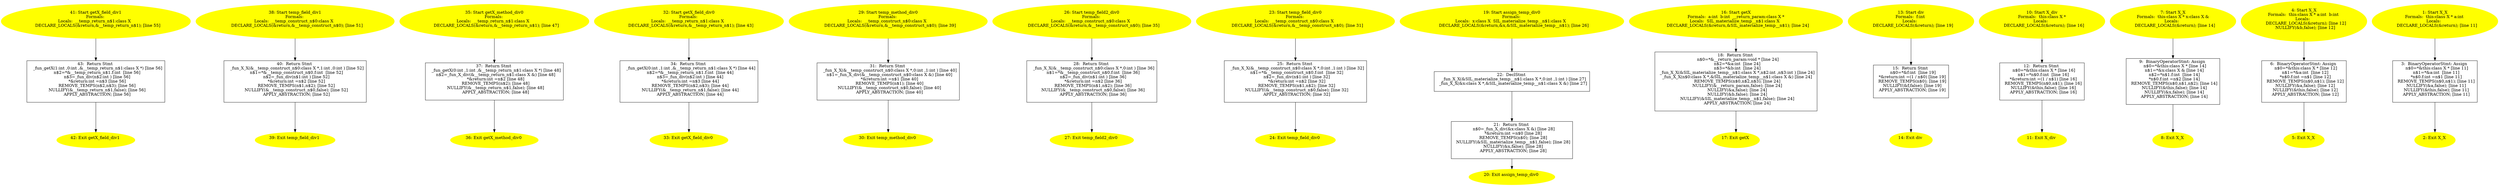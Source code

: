 digraph iCFG {
43 [label="43:  Return Stmt \n   _fun_getX(1:int ,0:int ,&__temp_return_n$1:class X *) [line 56]\n  n$2=*&__temp_return_n$1.f:int  [line 56]\n  n$3=_fun_div(n$2:int ) [line 56]\n  *&return:int =n$3 [line 56]\n  REMOVE_TEMPS(n$2,n$3); [line 56]\n  NULLIFY(&__temp_return_n$1,false); [line 56]\n  APPLY_ABSTRACTION; [line 56]\n " shape="box"]
	

	 43 -> 42 ;
42 [label="42: Exit getX_field_div1 \n  " color=yellow style=filled]
	

41 [label="41: Start getX_field_div1\nFormals: \nLocals:  __temp_return_n$1:class X  \n   DECLARE_LOCALS(&return,&__temp_return_n$1); [line 55]\n " color=yellow style=filled]
	

	 41 -> 43 ;
40 [label="40:  Return Stmt \n   _fun_X_X(&__temp_construct_n$0:class X *,1:int ,0:int ) [line 52]\n  n$1=*&__temp_construct_n$0.f:int  [line 52]\n  n$2=_fun_div(n$1:int ) [line 52]\n  *&return:int =n$2 [line 52]\n  REMOVE_TEMPS(n$1,n$2); [line 52]\n  NULLIFY(&__temp_construct_n$0,false); [line 52]\n  APPLY_ABSTRACTION; [line 52]\n " shape="box"]
	

	 40 -> 39 ;
39 [label="39: Exit temp_field_div1 \n  " color=yellow style=filled]
	

38 [label="38: Start temp_field_div1\nFormals: \nLocals:  __temp_construct_n$0:class X  \n   DECLARE_LOCALS(&return,&__temp_construct_n$0); [line 51]\n " color=yellow style=filled]
	

	 38 -> 40 ;
37 [label="37:  Return Stmt \n   _fun_getX(0:int ,1:int ,&__temp_return_n$1:class X *) [line 48]\n  n$2=_fun_X_div(&__temp_return_n$1:class X &) [line 48]\n  *&return:int =n$2 [line 48]\n  REMOVE_TEMPS(n$2); [line 48]\n  NULLIFY(&__temp_return_n$1,false); [line 48]\n  APPLY_ABSTRACTION; [line 48]\n " shape="box"]
	

	 37 -> 36 ;
36 [label="36: Exit getX_method_div0 \n  " color=yellow style=filled]
	

35 [label="35: Start getX_method_div0\nFormals: \nLocals:  __temp_return_n$1:class X  \n   DECLARE_LOCALS(&return,&__temp_return_n$1); [line 47]\n " color=yellow style=filled]
	

	 35 -> 37 ;
34 [label="34:  Return Stmt \n   _fun_getX(0:int ,1:int ,&__temp_return_n$1:class X *) [line 44]\n  n$2=*&__temp_return_n$1.f:int  [line 44]\n  n$3=_fun_div(n$2:int ) [line 44]\n  *&return:int =n$3 [line 44]\n  REMOVE_TEMPS(n$2,n$3); [line 44]\n  NULLIFY(&__temp_return_n$1,false); [line 44]\n  APPLY_ABSTRACTION; [line 44]\n " shape="box"]
	

	 34 -> 33 ;
33 [label="33: Exit getX_field_div0 \n  " color=yellow style=filled]
	

32 [label="32: Start getX_field_div0\nFormals: \nLocals:  __temp_return_n$1:class X  \n   DECLARE_LOCALS(&return,&__temp_return_n$1); [line 43]\n " color=yellow style=filled]
	

	 32 -> 34 ;
31 [label="31:  Return Stmt \n   _fun_X_X(&__temp_construct_n$0:class X *,0:int ,1:int ) [line 40]\n  n$1=_fun_X_div(&__temp_construct_n$0:class X &) [line 40]\n  *&return:int =n$1 [line 40]\n  REMOVE_TEMPS(n$1); [line 40]\n  NULLIFY(&__temp_construct_n$0,false); [line 40]\n  APPLY_ABSTRACTION; [line 40]\n " shape="box"]
	

	 31 -> 30 ;
30 [label="30: Exit temp_method_div0 \n  " color=yellow style=filled]
	

29 [label="29: Start temp_method_div0\nFormals: \nLocals:  __temp_construct_n$0:class X  \n   DECLARE_LOCALS(&return,&__temp_construct_n$0); [line 39]\n " color=yellow style=filled]
	

	 29 -> 31 ;
28 [label="28:  Return Stmt \n   _fun_X_X(&__temp_construct_n$0:class X *,0:int ) [line 36]\n  n$1=*&__temp_construct_n$0.f:int  [line 36]\n  n$2=_fun_div(n$1:int ) [line 36]\n  *&return:int =n$2 [line 36]\n  REMOVE_TEMPS(n$1,n$2); [line 36]\n  NULLIFY(&__temp_construct_n$0,false); [line 36]\n  APPLY_ABSTRACTION; [line 36]\n " shape="box"]
	

	 28 -> 27 ;
27 [label="27: Exit temp_field2_div0 \n  " color=yellow style=filled]
	

26 [label="26: Start temp_field2_div0\nFormals: \nLocals:  __temp_construct_n$0:class X  \n   DECLARE_LOCALS(&return,&__temp_construct_n$0); [line 35]\n " color=yellow style=filled]
	

	 26 -> 28 ;
25 [label="25:  Return Stmt \n   _fun_X_X(&__temp_construct_n$0:class X *,0:int ,1:int ) [line 32]\n  n$1=*&__temp_construct_n$0.f:int  [line 32]\n  n$2=_fun_div(n$1:int ) [line 32]\n  *&return:int =n$2 [line 32]\n  REMOVE_TEMPS(n$1,n$2); [line 32]\n  NULLIFY(&__temp_construct_n$0,false); [line 32]\n  APPLY_ABSTRACTION; [line 32]\n " shape="box"]
	

	 25 -> 24 ;
24 [label="24: Exit temp_field_div0 \n  " color=yellow style=filled]
	

23 [label="23: Start temp_field_div0\nFormals: \nLocals:  __temp_construct_n$0:class X  \n   DECLARE_LOCALS(&return,&__temp_construct_n$0); [line 31]\n " color=yellow style=filled]
	

	 23 -> 25 ;
22 [label="22:  DeclStmt \n   _fun_X_X(&SIL_materialize_temp__n$1:class X *,0:int ,1:int ) [line 27]\n  _fun_X_X(&x:class X *,&SIL_materialize_temp__n$1:class X &) [line 27]\n " shape="box"]
	

	 22 -> 21 ;
21 [label="21:  Return Stmt \n   n$0=_fun_X_div(&x:class X &) [line 28]\n  *&return:int =n$0 [line 28]\n  REMOVE_TEMPS(n$0); [line 28]\n  NULLIFY(&SIL_materialize_temp__n$1,false); [line 28]\n  NULLIFY(&x,false); [line 28]\n  APPLY_ABSTRACTION; [line 28]\n " shape="box"]
	

	 21 -> 20 ;
20 [label="20: Exit assign_temp_div0 \n  " color=yellow style=filled]
	

19 [label="19: Start assign_temp_div0\nFormals: \nLocals:  x:class X  SIL_materialize_temp__n$1:class X  \n   DECLARE_LOCALS(&return,&x,&SIL_materialize_temp__n$1); [line 26]\n " color=yellow style=filled]
	

	 19 -> 22 ;
18 [label="18:  Return Stmt \n   n$0=*&__return_param:void * [line 24]\n  n$2=*&a:int  [line 24]\n  n$3=*&b:int  [line 24]\n  _fun_X_X(&SIL_materialize_temp__n$1:class X *,n$2:int ,n$3:int ) [line 24]\n  _fun_X_X(n$0:class X *,&SIL_materialize_temp__n$1:class X &) [line 24]\n  REMOVE_TEMPS(n$0,n$2,n$3); [line 24]\n  NULLIFY(&__return_param,false); [line 24]\n  NULLIFY(&a,false); [line 24]\n  NULLIFY(&b,false); [line 24]\n  NULLIFY(&SIL_materialize_temp__n$1,false); [line 24]\n  APPLY_ABSTRACTION; [line 24]\n " shape="box"]
	

	 18 -> 17 ;
17 [label="17: Exit getX \n  " color=yellow style=filled]
	

16 [label="16: Start getX\nFormals:  a:int  b:int  __return_param:class X *\nLocals:  SIL_materialize_temp__n$1:class X  \n   DECLARE_LOCALS(&return,&SIL_materialize_temp__n$1); [line 24]\n " color=yellow style=filled]
	

	 16 -> 18 ;
15 [label="15:  Return Stmt \n   n$0=*&f:int  [line 19]\n  *&return:int =(1 / n$0) [line 19]\n  REMOVE_TEMPS(n$0); [line 19]\n  NULLIFY(&f,false); [line 19]\n  APPLY_ABSTRACTION; [line 19]\n " shape="box"]
	

	 15 -> 14 ;
14 [label="14: Exit div \n  " color=yellow style=filled]
	

13 [label="13: Start div\nFormals:  f:int \nLocals:  \n   DECLARE_LOCALS(&return); [line 19]\n " color=yellow style=filled]
	

	 13 -> 15 ;
12 [label="12:  Return Stmt \n   n$0=*&this:class X * [line 16]\n  n$1=*n$0.f:int  [line 16]\n  *&return:int =(1 / n$1) [line 16]\n  REMOVE_TEMPS(n$0,n$1); [line 16]\n  NULLIFY(&this,false); [line 16]\n  APPLY_ABSTRACTION; [line 16]\n " shape="box"]
	

	 12 -> 11 ;
11 [label="11: Exit X_div \n  " color=yellow style=filled]
	

10 [label="10: Start X_div\nFormals:  this:class X *\nLocals:  \n   DECLARE_LOCALS(&return); [line 16]\n " color=yellow style=filled]
	

	 10 -> 12 ;
9 [label="9:  BinaryOperatorStmt: Assign \n   n$0=*&this:class X * [line 14]\n  n$1=*&x:class X & [line 14]\n  n$2=*n$1.f:int  [line 14]\n  *n$0.f:int =n$2 [line 14]\n  REMOVE_TEMPS(n$0,n$1,n$2); [line 14]\n  NULLIFY(&this,false); [line 14]\n  NULLIFY(&x,false); [line 14]\n  APPLY_ABSTRACTION; [line 14]\n " shape="box"]
	

	 9 -> 8 ;
8 [label="8: Exit X_X \n  " color=yellow style=filled]
	

7 [label="7: Start X_X\nFormals:  this:class X * x:class X &\nLocals:  \n   DECLARE_LOCALS(&return); [line 14]\n " color=yellow style=filled]
	

	 7 -> 9 ;
6 [label="6:  BinaryOperatorStmt: Assign \n   n$0=*&this:class X * [line 12]\n  n$1=*&a:int  [line 12]\n  *n$0.f:int =n$1 [line 12]\n  REMOVE_TEMPS(n$0,n$1); [line 12]\n  NULLIFY(&a,false); [line 12]\n  NULLIFY(&this,false); [line 12]\n  APPLY_ABSTRACTION; [line 12]\n " shape="box"]
	

	 6 -> 5 ;
5 [label="5: Exit X_X \n  " color=yellow style=filled]
	

4 [label="4: Start X_X\nFormals:  this:class X * a:int  b:int \nLocals:  \n   DECLARE_LOCALS(&return); [line 12]\n  NULLIFY(&b,false); [line 12]\n " color=yellow style=filled]
	

	 4 -> 6 ;
3 [label="3:  BinaryOperatorStmt: Assign \n   n$0=*&this:class X * [line 11]\n  n$1=*&a:int  [line 11]\n  *n$0.f:int =n$1 [line 11]\n  REMOVE_TEMPS(n$0,n$1); [line 11]\n  NULLIFY(&a,false); [line 11]\n  NULLIFY(&this,false); [line 11]\n  APPLY_ABSTRACTION; [line 11]\n " shape="box"]
	

	 3 -> 2 ;
2 [label="2: Exit X_X \n  " color=yellow style=filled]
	

1 [label="1: Start X_X\nFormals:  this:class X * a:int \nLocals:  \n   DECLARE_LOCALS(&return); [line 11]\n " color=yellow style=filled]
	

	 1 -> 3 ;
}
